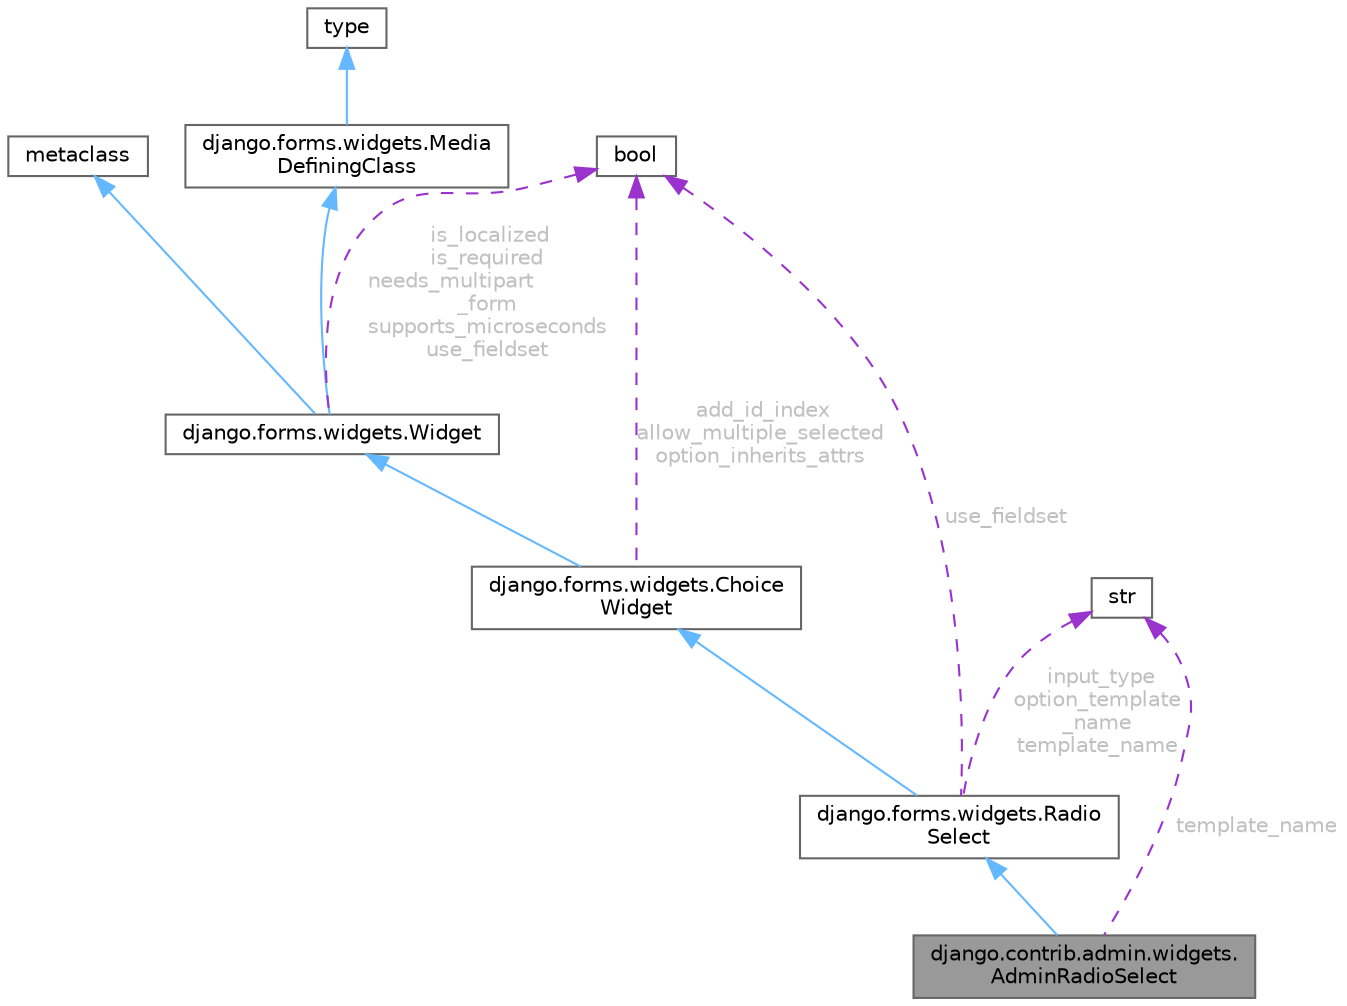 digraph "django.contrib.admin.widgets.AdminRadioSelect"
{
 // LATEX_PDF_SIZE
  bgcolor="transparent";
  edge [fontname=Helvetica,fontsize=10,labelfontname=Helvetica,labelfontsize=10];
  node [fontname=Helvetica,fontsize=10,shape=box,height=0.2,width=0.4];
  Node1 [id="Node000001",label="django.contrib.admin.widgets.\lAdminRadioSelect",height=0.2,width=0.4,color="gray40", fillcolor="grey60", style="filled", fontcolor="black",tooltip=" "];
  Node2 -> Node1 [id="edge12_Node000001_Node000002",dir="back",color="steelblue1",style="solid",tooltip=" "];
  Node2 [id="Node000002",label="django.forms.widgets.Radio\lSelect",height=0.2,width=0.4,color="gray40", fillcolor="white", style="filled",URL="$classdjango_1_1forms_1_1widgets_1_1RadioSelect.html",tooltip=" "];
  Node3 -> Node2 [id="edge13_Node000002_Node000003",dir="back",color="steelblue1",style="solid",tooltip=" "];
  Node3 [id="Node000003",label="django.forms.widgets.Choice\lWidget",height=0.2,width=0.4,color="gray40", fillcolor="white", style="filled",URL="$classdjango_1_1forms_1_1widgets_1_1ChoiceWidget.html",tooltip=" "];
  Node4 -> Node3 [id="edge14_Node000003_Node000004",dir="back",color="steelblue1",style="solid",tooltip=" "];
  Node4 [id="Node000004",label="django.forms.widgets.Widget",height=0.2,width=0.4,color="gray40", fillcolor="white", style="filled",URL="$classdjango_1_1forms_1_1widgets_1_1Widget.html",tooltip=" "];
  Node5 -> Node4 [id="edge15_Node000004_Node000005",dir="back",color="steelblue1",style="solid",tooltip=" "];
  Node5 [id="Node000005",label="metaclass",height=0.2,width=0.4,color="gray40", fillcolor="white", style="filled",tooltip=" "];
  Node6 -> Node4 [id="edge16_Node000004_Node000006",dir="back",color="steelblue1",style="solid",tooltip=" "];
  Node6 [id="Node000006",label="django.forms.widgets.Media\lDefiningClass",height=0.2,width=0.4,color="gray40", fillcolor="white", style="filled",URL="$classdjango_1_1forms_1_1widgets_1_1MediaDefiningClass.html",tooltip=" "];
  Node7 -> Node6 [id="edge17_Node000006_Node000007",dir="back",color="steelblue1",style="solid",tooltip=" "];
  Node7 [id="Node000007",label="type",height=0.2,width=0.4,color="gray40", fillcolor="white", style="filled",tooltip=" "];
  Node8 -> Node4 [id="edge18_Node000004_Node000008",dir="back",color="darkorchid3",style="dashed",tooltip=" ",label=" is_localized\nis_required\nneeds_multipart\l_form\nsupports_microseconds\nuse_fieldset",fontcolor="grey" ];
  Node8 [id="Node000008",label="bool",height=0.2,width=0.4,color="gray40", fillcolor="white", style="filled",tooltip=" "];
  Node8 -> Node3 [id="edge19_Node000003_Node000008",dir="back",color="darkorchid3",style="dashed",tooltip=" ",label=" add_id_index\nallow_multiple_selected\noption_inherits_attrs",fontcolor="grey" ];
  Node9 -> Node2 [id="edge20_Node000002_Node000009",dir="back",color="darkorchid3",style="dashed",tooltip=" ",label=" input_type\noption_template\l_name\ntemplate_name",fontcolor="grey" ];
  Node9 [id="Node000009",label="str",height=0.2,width=0.4,color="gray40", fillcolor="white", style="filled",tooltip=" "];
  Node8 -> Node2 [id="edge21_Node000002_Node000008",dir="back",color="darkorchid3",style="dashed",tooltip=" ",label=" use_fieldset",fontcolor="grey" ];
  Node9 -> Node1 [id="edge22_Node000001_Node000009",dir="back",color="darkorchid3",style="dashed",tooltip=" ",label=" template_name",fontcolor="grey" ];
}
